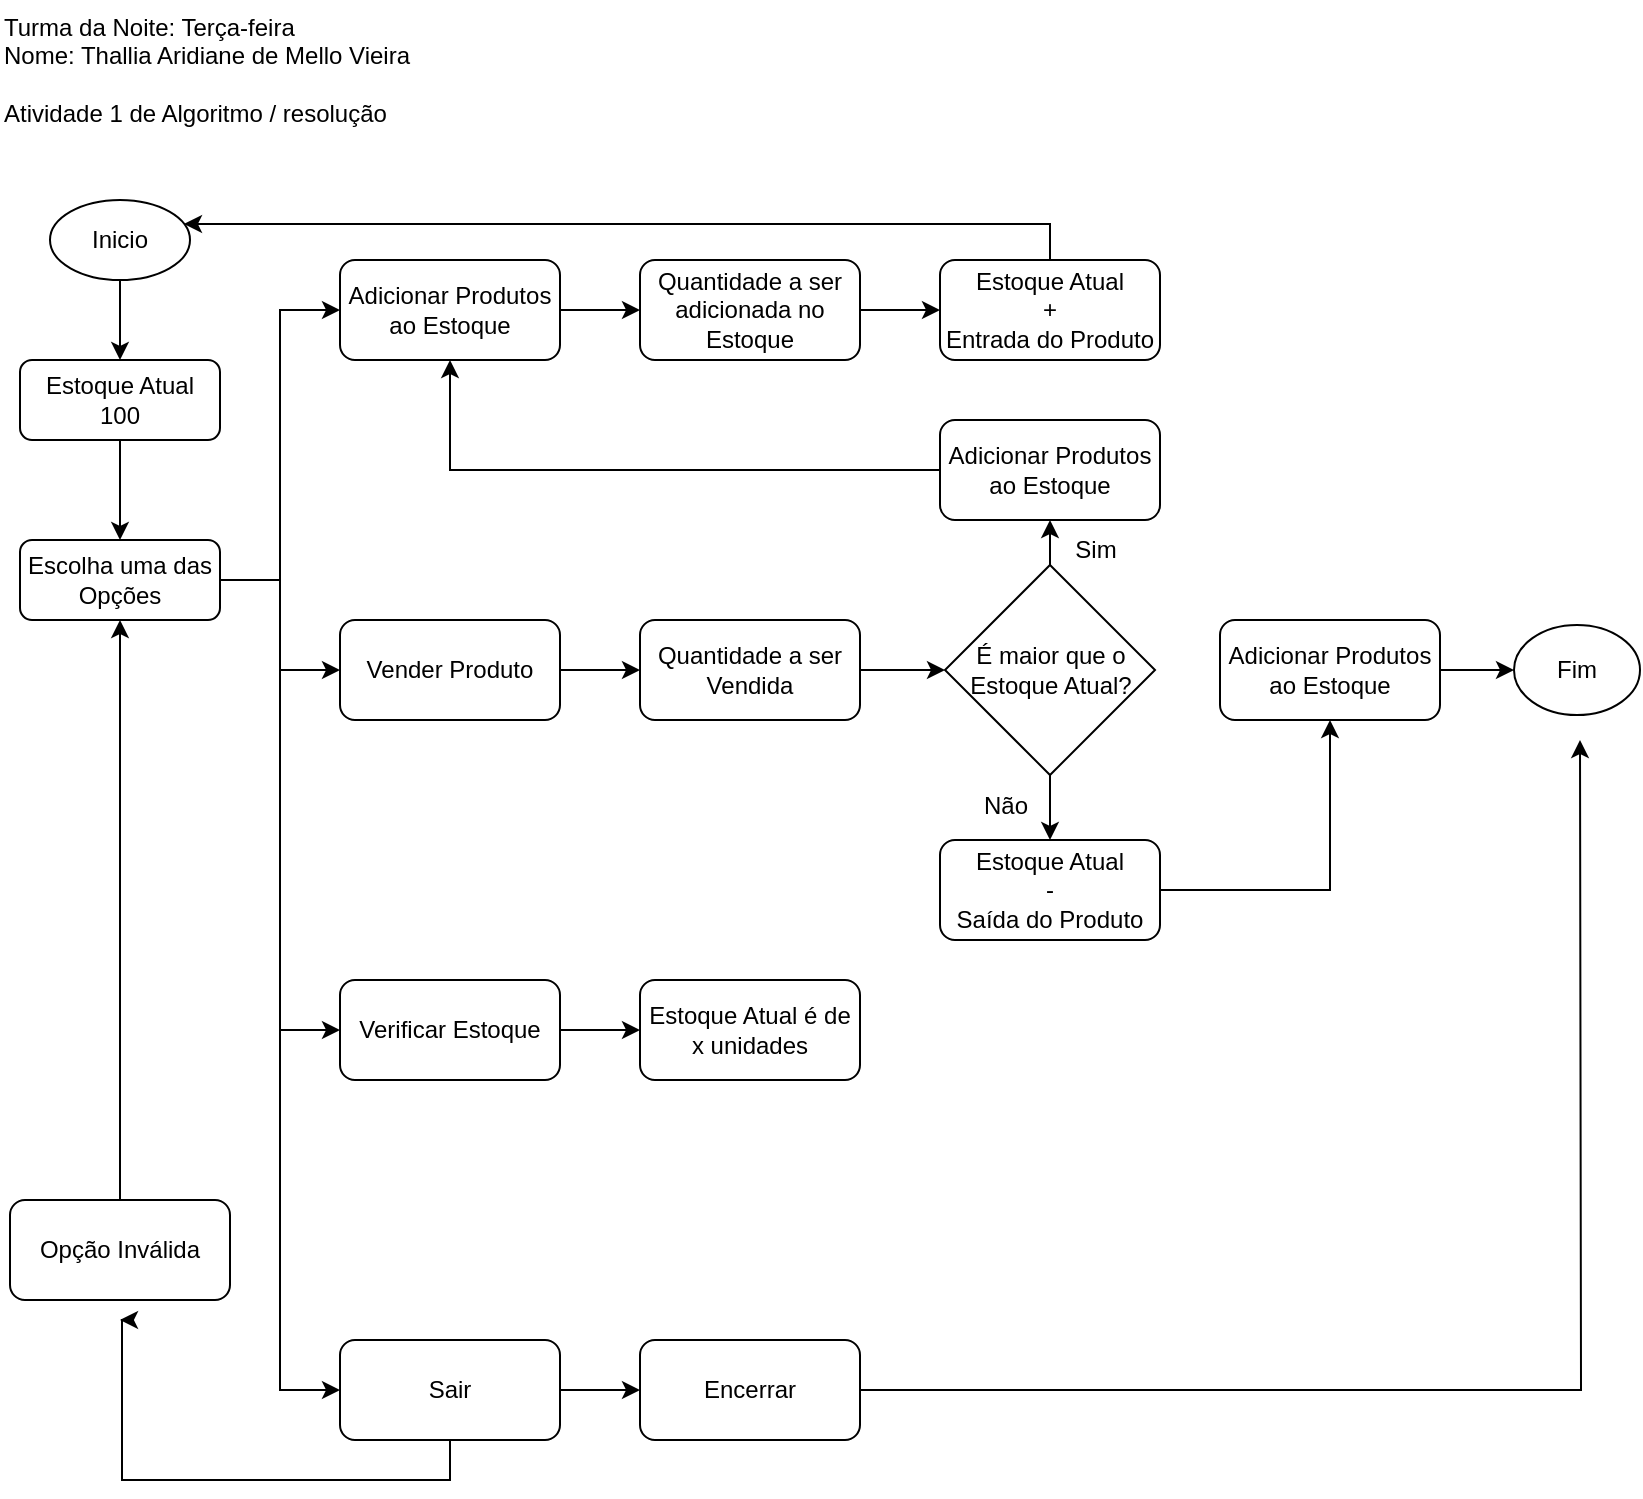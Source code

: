 <mxfile version="24.2.5" type="github" pages="2">
  <diagram name="Página-1" id="9YDOadL4HGXxuQhZ8077">
    <mxGraphModel dx="880" dy="460" grid="1" gridSize="10" guides="1" tooltips="1" connect="1" arrows="1" fold="1" page="1" pageScale="1" pageWidth="827" pageHeight="1169" math="0" shadow="0">
      <root>
        <mxCell id="0" />
        <mxCell id="1" parent="0" />
        <mxCell id="ZfOCsYn3hk7an5zi3hK5-2" value="Turma da Noite: Terça-feira&lt;div&gt;&lt;/div&gt;&lt;div&gt;Nome: Thallia Aridiane de Mello Vieira&lt;/div&gt;&lt;div&gt;&lt;br&gt;&lt;/div&gt;&lt;div&gt;Atividade 1 de Algoritmo / resolução&lt;/div&gt;" style="text;html=1;align=left;verticalAlign=top;whiteSpace=wrap;rounded=0;" parent="1" vertex="1">
          <mxGeometry width="230" height="80" as="geometry" />
        </mxCell>
        <mxCell id="tT3XzpWt-6qLrReCYFZB-3" value="" style="edgeStyle=orthogonalEdgeStyle;rounded=0;orthogonalLoop=1;jettySize=auto;html=1;" edge="1" parent="1" source="K-09C8He3A12b1MEZQbs-1" target="tT3XzpWt-6qLrReCYFZB-1">
          <mxGeometry relative="1" as="geometry" />
        </mxCell>
        <mxCell id="K-09C8He3A12b1MEZQbs-1" value="Estoque Atual&lt;div&gt;100&lt;/div&gt;" style="rounded=1;whiteSpace=wrap;html=1;" vertex="1" parent="1">
          <mxGeometry x="10" y="180" width="100" height="40" as="geometry" />
        </mxCell>
        <mxCell id="tT3XzpWt-6qLrReCYFZB-2" value="" style="edgeStyle=orthogonalEdgeStyle;rounded=0;orthogonalLoop=1;jettySize=auto;html=1;" edge="1" parent="1" source="K-09C8He3A12b1MEZQbs-2" target="K-09C8He3A12b1MEZQbs-1">
          <mxGeometry relative="1" as="geometry" />
        </mxCell>
        <mxCell id="K-09C8He3A12b1MEZQbs-2" value="Inicio" style="ellipse;whiteSpace=wrap;html=1;" vertex="1" parent="1">
          <mxGeometry x="25" y="100" width="70" height="40" as="geometry" />
        </mxCell>
        <mxCell id="K-09C8He3A12b1MEZQbs-3" value="Fim" style="ellipse;whiteSpace=wrap;html=1;" vertex="1" parent="1">
          <mxGeometry x="757" y="312.5" width="63" height="45" as="geometry" />
        </mxCell>
        <mxCell id="tT3XzpWt-6qLrReCYFZB-11" style="edgeStyle=orthogonalEdgeStyle;rounded=0;orthogonalLoop=1;jettySize=auto;html=1;entryX=0;entryY=0.5;entryDx=0;entryDy=0;" edge="1" parent="1" source="tT3XzpWt-6qLrReCYFZB-1" target="tT3XzpWt-6qLrReCYFZB-4">
          <mxGeometry relative="1" as="geometry" />
        </mxCell>
        <mxCell id="tT3XzpWt-6qLrReCYFZB-12" style="edgeStyle=orthogonalEdgeStyle;rounded=0;orthogonalLoop=1;jettySize=auto;html=1;entryX=0;entryY=0.5;entryDx=0;entryDy=0;" edge="1" parent="1" source="tT3XzpWt-6qLrReCYFZB-1" target="tT3XzpWt-6qLrReCYFZB-5">
          <mxGeometry relative="1" as="geometry" />
        </mxCell>
        <mxCell id="tT3XzpWt-6qLrReCYFZB-13" style="edgeStyle=orthogonalEdgeStyle;rounded=0;orthogonalLoop=1;jettySize=auto;html=1;entryX=0;entryY=0.5;entryDx=0;entryDy=0;" edge="1" parent="1" source="tT3XzpWt-6qLrReCYFZB-1" target="tT3XzpWt-6qLrReCYFZB-6">
          <mxGeometry relative="1" as="geometry" />
        </mxCell>
        <mxCell id="tT3XzpWt-6qLrReCYFZB-32" style="edgeStyle=orthogonalEdgeStyle;rounded=0;orthogonalLoop=1;jettySize=auto;html=1;entryX=0;entryY=0.5;entryDx=0;entryDy=0;" edge="1" parent="1" source="tT3XzpWt-6qLrReCYFZB-1" target="tT3XzpWt-6qLrReCYFZB-30">
          <mxGeometry relative="1" as="geometry" />
        </mxCell>
        <mxCell id="tT3XzpWt-6qLrReCYFZB-1" value="Escolha uma das Opções" style="rounded=1;whiteSpace=wrap;html=1;" vertex="1" parent="1">
          <mxGeometry x="10" y="270" width="100" height="40" as="geometry" />
        </mxCell>
        <mxCell id="tT3XzpWt-6qLrReCYFZB-14" value="" style="edgeStyle=orthogonalEdgeStyle;rounded=0;orthogonalLoop=1;jettySize=auto;html=1;" edge="1" parent="1" source="tT3XzpWt-6qLrReCYFZB-4" target="tT3XzpWt-6qLrReCYFZB-7">
          <mxGeometry relative="1" as="geometry" />
        </mxCell>
        <mxCell id="tT3XzpWt-6qLrReCYFZB-4" value="Adicionar Produtos ao Estoque" style="rounded=1;whiteSpace=wrap;html=1;" vertex="1" parent="1">
          <mxGeometry x="170" y="130" width="110" height="50" as="geometry" />
        </mxCell>
        <mxCell id="tT3XzpWt-6qLrReCYFZB-16" value="" style="edgeStyle=orthogonalEdgeStyle;rounded=0;orthogonalLoop=1;jettySize=auto;html=1;" edge="1" parent="1" source="tT3XzpWt-6qLrReCYFZB-5" target="tT3XzpWt-6qLrReCYFZB-9">
          <mxGeometry relative="1" as="geometry" />
        </mxCell>
        <mxCell id="tT3XzpWt-6qLrReCYFZB-5" value="Vender Produto" style="rounded=1;whiteSpace=wrap;html=1;" vertex="1" parent="1">
          <mxGeometry x="170" y="310" width="110" height="50" as="geometry" />
        </mxCell>
        <mxCell id="tT3XzpWt-6qLrReCYFZB-19" value="" style="edgeStyle=orthogonalEdgeStyle;rounded=0;orthogonalLoop=1;jettySize=auto;html=1;" edge="1" parent="1" source="tT3XzpWt-6qLrReCYFZB-6" target="tT3XzpWt-6qLrReCYFZB-18">
          <mxGeometry relative="1" as="geometry" />
        </mxCell>
        <mxCell id="tT3XzpWt-6qLrReCYFZB-6" value="Verificar Estoque" style="rounded=1;whiteSpace=wrap;html=1;" vertex="1" parent="1">
          <mxGeometry x="170" y="490" width="110" height="50" as="geometry" />
        </mxCell>
        <mxCell id="tT3XzpWt-6qLrReCYFZB-15" value="" style="edgeStyle=orthogonalEdgeStyle;rounded=0;orthogonalLoop=1;jettySize=auto;html=1;" edge="1" parent="1" source="tT3XzpWt-6qLrReCYFZB-7" target="tT3XzpWt-6qLrReCYFZB-8">
          <mxGeometry relative="1" as="geometry" />
        </mxCell>
        <mxCell id="tT3XzpWt-6qLrReCYFZB-7" value="Quantidade a ser adicionada no Estoque" style="rounded=1;whiteSpace=wrap;html=1;" vertex="1" parent="1">
          <mxGeometry x="320" y="130" width="110" height="50" as="geometry" />
        </mxCell>
        <mxCell id="tT3XzpWt-6qLrReCYFZB-8" value="Estoque Atual&lt;div&gt;+&lt;/div&gt;&lt;div&gt;Entrada do Produto&lt;/div&gt;" style="rounded=1;whiteSpace=wrap;html=1;" vertex="1" parent="1">
          <mxGeometry x="470" y="130" width="110" height="50" as="geometry" />
        </mxCell>
        <mxCell id="tT3XzpWt-6qLrReCYFZB-17" value="" style="edgeStyle=orthogonalEdgeStyle;rounded=0;orthogonalLoop=1;jettySize=auto;html=1;" edge="1" parent="1" source="tT3XzpWt-6qLrReCYFZB-9" target="tT3XzpWt-6qLrReCYFZB-10">
          <mxGeometry relative="1" as="geometry" />
        </mxCell>
        <mxCell id="tT3XzpWt-6qLrReCYFZB-9" value="Quantidade a ser Vendida" style="rounded=1;whiteSpace=wrap;html=1;" vertex="1" parent="1">
          <mxGeometry x="320" y="310" width="110" height="50" as="geometry" />
        </mxCell>
        <mxCell id="tT3XzpWt-6qLrReCYFZB-23" value="" style="edgeStyle=orthogonalEdgeStyle;rounded=0;orthogonalLoop=1;jettySize=auto;html=1;" edge="1" parent="1" source="tT3XzpWt-6qLrReCYFZB-10" target="tT3XzpWt-6qLrReCYFZB-21">
          <mxGeometry relative="1" as="geometry" />
        </mxCell>
        <mxCell id="tT3XzpWt-6qLrReCYFZB-24" value="" style="edgeStyle=orthogonalEdgeStyle;rounded=0;orthogonalLoop=1;jettySize=auto;html=1;" edge="1" parent="1" source="tT3XzpWt-6qLrReCYFZB-10" target="tT3XzpWt-6qLrReCYFZB-20">
          <mxGeometry relative="1" as="geometry" />
        </mxCell>
        <mxCell id="tT3XzpWt-6qLrReCYFZB-10" value="É maior que o Estoque Atual?" style="rhombus;whiteSpace=wrap;html=1;" vertex="1" parent="1">
          <mxGeometry x="472.5" y="282.5" width="105" height="105" as="geometry" />
        </mxCell>
        <mxCell id="tT3XzpWt-6qLrReCYFZB-18" value="Estoque Atual é de&lt;div&gt;x unidades&lt;/div&gt;" style="rounded=1;whiteSpace=wrap;html=1;" vertex="1" parent="1">
          <mxGeometry x="320" y="490" width="110" height="50" as="geometry" />
        </mxCell>
        <mxCell id="tT3XzpWt-6qLrReCYFZB-25" style="edgeStyle=orthogonalEdgeStyle;rounded=0;orthogonalLoop=1;jettySize=auto;html=1;entryX=0.5;entryY=1;entryDx=0;entryDy=0;" edge="1" parent="1" source="tT3XzpWt-6qLrReCYFZB-20" target="tT3XzpWt-6qLrReCYFZB-22">
          <mxGeometry relative="1" as="geometry" />
        </mxCell>
        <mxCell id="tT3XzpWt-6qLrReCYFZB-20" value="Estoque Atual&lt;div&gt;-&lt;/div&gt;&lt;div&gt;Saída do Produto&lt;/div&gt;" style="rounded=1;whiteSpace=wrap;html=1;" vertex="1" parent="1">
          <mxGeometry x="470" y="420" width="110" height="50" as="geometry" />
        </mxCell>
        <mxCell id="tT3XzpWt-6qLrReCYFZB-38" style="edgeStyle=orthogonalEdgeStyle;rounded=0;orthogonalLoop=1;jettySize=auto;html=1;entryX=0.5;entryY=1;entryDx=0;entryDy=0;" edge="1" parent="1" source="tT3XzpWt-6qLrReCYFZB-21" target="tT3XzpWt-6qLrReCYFZB-4">
          <mxGeometry relative="1" as="geometry" />
        </mxCell>
        <mxCell id="tT3XzpWt-6qLrReCYFZB-21" value="Adicionar Produtos ao Estoque" style="rounded=1;whiteSpace=wrap;html=1;" vertex="1" parent="1">
          <mxGeometry x="470" y="210" width="110" height="50" as="geometry" />
        </mxCell>
        <mxCell id="tT3XzpWt-6qLrReCYFZB-26" value="" style="edgeStyle=orthogonalEdgeStyle;rounded=0;orthogonalLoop=1;jettySize=auto;html=1;" edge="1" parent="1" source="tT3XzpWt-6qLrReCYFZB-22" target="K-09C8He3A12b1MEZQbs-3">
          <mxGeometry relative="1" as="geometry" />
        </mxCell>
        <mxCell id="tT3XzpWt-6qLrReCYFZB-22" value="Adicionar Produtos ao Estoque" style="rounded=1;whiteSpace=wrap;html=1;" vertex="1" parent="1">
          <mxGeometry x="610" y="310" width="110" height="50" as="geometry" />
        </mxCell>
        <mxCell id="tT3XzpWt-6qLrReCYFZB-28" value="Sim" style="text;html=1;align=center;verticalAlign=middle;whiteSpace=wrap;rounded=0;" vertex="1" parent="1">
          <mxGeometry x="517.5" y="260" width="60" height="30" as="geometry" />
        </mxCell>
        <mxCell id="tT3XzpWt-6qLrReCYFZB-29" value="Não" style="text;html=1;align=center;verticalAlign=middle;whiteSpace=wrap;rounded=0;" vertex="1" parent="1">
          <mxGeometry x="472.5" y="387.5" width="60" height="30" as="geometry" />
        </mxCell>
        <mxCell id="tT3XzpWt-6qLrReCYFZB-34" value="" style="edgeStyle=orthogonalEdgeStyle;rounded=0;orthogonalLoop=1;jettySize=auto;html=1;" edge="1" parent="1" source="tT3XzpWt-6qLrReCYFZB-30" target="tT3XzpWt-6qLrReCYFZB-33">
          <mxGeometry relative="1" as="geometry" />
        </mxCell>
        <mxCell id="tT3XzpWt-6qLrReCYFZB-36" style="edgeStyle=orthogonalEdgeStyle;rounded=0;orthogonalLoop=1;jettySize=auto;html=1;" edge="1" parent="1" source="tT3XzpWt-6qLrReCYFZB-30">
          <mxGeometry relative="1" as="geometry">
            <mxPoint x="60" y="660" as="targetPoint" />
            <Array as="points">
              <mxPoint x="225" y="740" />
              <mxPoint x="61" y="740" />
            </Array>
          </mxGeometry>
        </mxCell>
        <mxCell id="tT3XzpWt-6qLrReCYFZB-30" value="Sair" style="rounded=1;whiteSpace=wrap;html=1;" vertex="1" parent="1">
          <mxGeometry x="170" y="670" width="110" height="50" as="geometry" />
        </mxCell>
        <mxCell id="tT3XzpWt-6qLrReCYFZB-37" style="edgeStyle=orthogonalEdgeStyle;rounded=0;orthogonalLoop=1;jettySize=auto;html=1;entryX=0.5;entryY=1;entryDx=0;entryDy=0;" edge="1" parent="1" source="tT3XzpWt-6qLrReCYFZB-31" target="tT3XzpWt-6qLrReCYFZB-1">
          <mxGeometry relative="1" as="geometry">
            <mxPoint x="60" y="330" as="targetPoint" />
          </mxGeometry>
        </mxCell>
        <mxCell id="tT3XzpWt-6qLrReCYFZB-31" value="Opção Inválida" style="rounded=1;whiteSpace=wrap;html=1;" vertex="1" parent="1">
          <mxGeometry x="5" y="600" width="110" height="50" as="geometry" />
        </mxCell>
        <mxCell id="tT3XzpWt-6qLrReCYFZB-35" style="edgeStyle=orthogonalEdgeStyle;rounded=0;orthogonalLoop=1;jettySize=auto;html=1;" edge="1" parent="1" source="tT3XzpWt-6qLrReCYFZB-33">
          <mxGeometry relative="1" as="geometry">
            <mxPoint x="790" y="370" as="targetPoint" />
          </mxGeometry>
        </mxCell>
        <mxCell id="tT3XzpWt-6qLrReCYFZB-33" value="Encerrar" style="rounded=1;whiteSpace=wrap;html=1;" vertex="1" parent="1">
          <mxGeometry x="320" y="670" width="110" height="50" as="geometry" />
        </mxCell>
        <mxCell id="tT3XzpWt-6qLrReCYFZB-39" style="edgeStyle=orthogonalEdgeStyle;rounded=0;orthogonalLoop=1;jettySize=auto;html=1;entryX=0.957;entryY=0.3;entryDx=0;entryDy=0;entryPerimeter=0;" edge="1" parent="1" source="tT3XzpWt-6qLrReCYFZB-8" target="K-09C8He3A12b1MEZQbs-2">
          <mxGeometry relative="1" as="geometry">
            <Array as="points">
              <mxPoint x="525" y="112" />
            </Array>
          </mxGeometry>
        </mxCell>
      </root>
    </mxGraphModel>
  </diagram>
  <diagram id="akYxKv2KjlJGuwpuLKhv" name="Página-2">
    <mxGraphModel dx="880" dy="460" grid="1" gridSize="10" guides="1" tooltips="1" connect="1" arrows="1" fold="1" page="1" pageScale="1" pageWidth="827" pageHeight="1169" math="0" shadow="0">
      <root>
        <mxCell id="0" />
        <mxCell id="1" parent="0" />
        <mxCell id="oizdLBxJ-4MGP7sMBGLt-1" value="Turma da Noite: Terça-feira&lt;div&gt;&lt;/div&gt;&lt;div&gt;Nome: Thallia Aridiane de Mello Vieira&lt;/div&gt;&lt;div&gt;&lt;br&gt;&lt;/div&gt;&lt;div&gt;Atividade 2 de Algoritmo / resolução&lt;/div&gt;" style="text;html=1;align=left;verticalAlign=top;whiteSpace=wrap;rounded=0;" vertex="1" parent="1">
          <mxGeometry x="10" y="10" width="230" height="80" as="geometry" />
        </mxCell>
      </root>
    </mxGraphModel>
  </diagram>
</mxfile>

